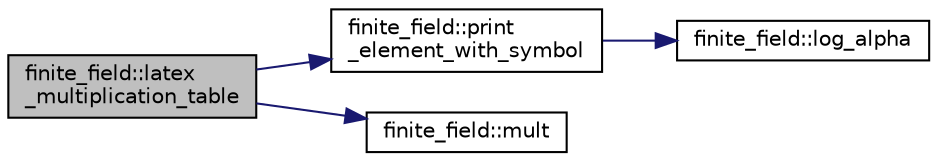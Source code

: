 digraph "finite_field::latex_multiplication_table"
{
  edge [fontname="Helvetica",fontsize="10",labelfontname="Helvetica",labelfontsize="10"];
  node [fontname="Helvetica",fontsize="10",shape=record];
  rankdir="LR";
  Node7865 [label="finite_field::latex\l_multiplication_table",height=0.2,width=0.4,color="black", fillcolor="grey75", style="filled", fontcolor="black"];
  Node7865 -> Node7866 [color="midnightblue",fontsize="10",style="solid",fontname="Helvetica"];
  Node7866 [label="finite_field::print\l_element_with_symbol",height=0.2,width=0.4,color="black", fillcolor="white", style="filled",URL="$df/d5a/classfinite__field.html#aa0180c961aa4a0a8934cb4dc82e38a4d"];
  Node7866 -> Node7867 [color="midnightblue",fontsize="10",style="solid",fontname="Helvetica"];
  Node7867 [label="finite_field::log_alpha",height=0.2,width=0.4,color="black", fillcolor="white", style="filled",URL="$df/d5a/classfinite__field.html#a446a83ae0d281ddf44215626f0097305"];
  Node7865 -> Node7868 [color="midnightblue",fontsize="10",style="solid",fontname="Helvetica"];
  Node7868 [label="finite_field::mult",height=0.2,width=0.4,color="black", fillcolor="white", style="filled",URL="$df/d5a/classfinite__field.html#a24fb5917aa6d4d656fd855b7f44a13b0"];
}
